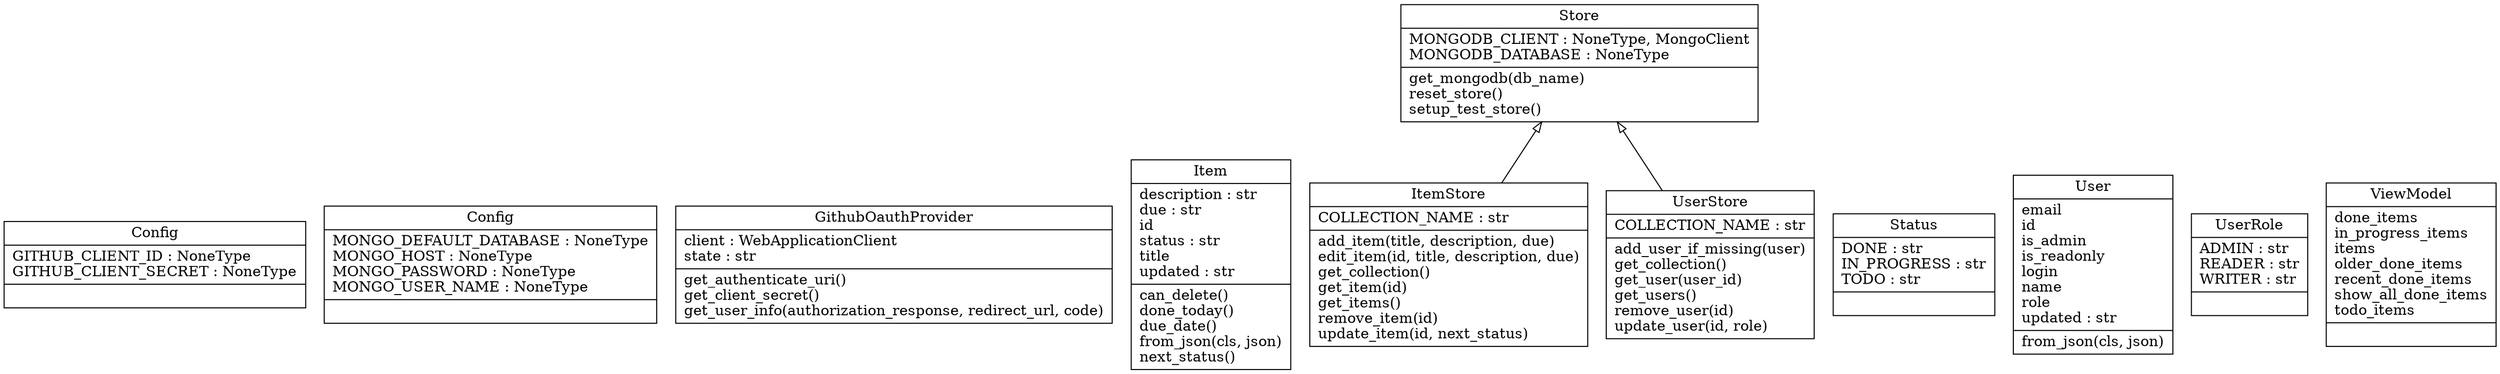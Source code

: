 digraph "classes_ToDoApp" {
charset="utf-8"
rankdir=BT
"0" [label="{Config|GITHUB_CLIENT_ID : NoneType\lGITHUB_CLIENT_SECRET : NoneType\l|}", shape="record"];
"1" [label="{Config|MONGO_DEFAULT_DATABASE : NoneType\lMONGO_HOST : NoneType\lMONGO_PASSWORD : NoneType\lMONGO_USER_NAME : NoneType\l|}", shape="record"];
"2" [label="{GithubOauthProvider|client : WebApplicationClient\lstate : str\l|get_authenticate_uri()\lget_client_secret()\lget_user_info(authorization_response, redirect_url, code)\l}", shape="record"];
"3" [label="{Item|description : str\ldue : str\lid\lstatus : str\ltitle\lupdated : str\l|can_delete()\ldone_today()\ldue_date()\lfrom_json(cls, json)\lnext_status()\l}", shape="record"];
"4" [label="{ItemStore|COLLECTION_NAME : str\l|add_item(title, description, due)\ledit_item(id, title, description, due)\lget_collection()\lget_item(id)\lget_items()\lremove_item(id)\lupdate_item(id, next_status)\l}", shape="record"];
"5" [label="{Status|DONE : str\lIN_PROGRESS : str\lTODO : str\l|}", shape="record"];
"6" [label="{Store|MONGODB_CLIENT : NoneType, MongoClient\lMONGODB_DATABASE : NoneType\l|get_mongodb(db_name)\lreset_store()\lsetup_test_store()\l}", shape="record"];
"7" [label="{User|email\lid\lis_admin\lis_readonly\llogin\lname\lrole\lupdated : str\l|from_json(cls, json)\l}", shape="record"];
"8" [label="{UserRole|ADMIN : str\lREADER : str\lWRITER : str\l|}", shape="record"];
"9" [label="{UserStore|COLLECTION_NAME : str\l|add_user_if_missing(user)\lget_collection()\lget_user(user_id)\lget_users()\lremove_user(id)\lupdate_user(id, role)\l}", shape="record"];
"10" [label="{ViewModel|done_items\lin_progress_items\litems\lolder_done_items\lrecent_done_items\lshow_all_done_items\ltodo_items\l|}", shape="record"];
"4" -> "6" [arrowhead="empty", arrowtail="none"];
"9" -> "6" [arrowhead="empty", arrowtail="none"];
}
